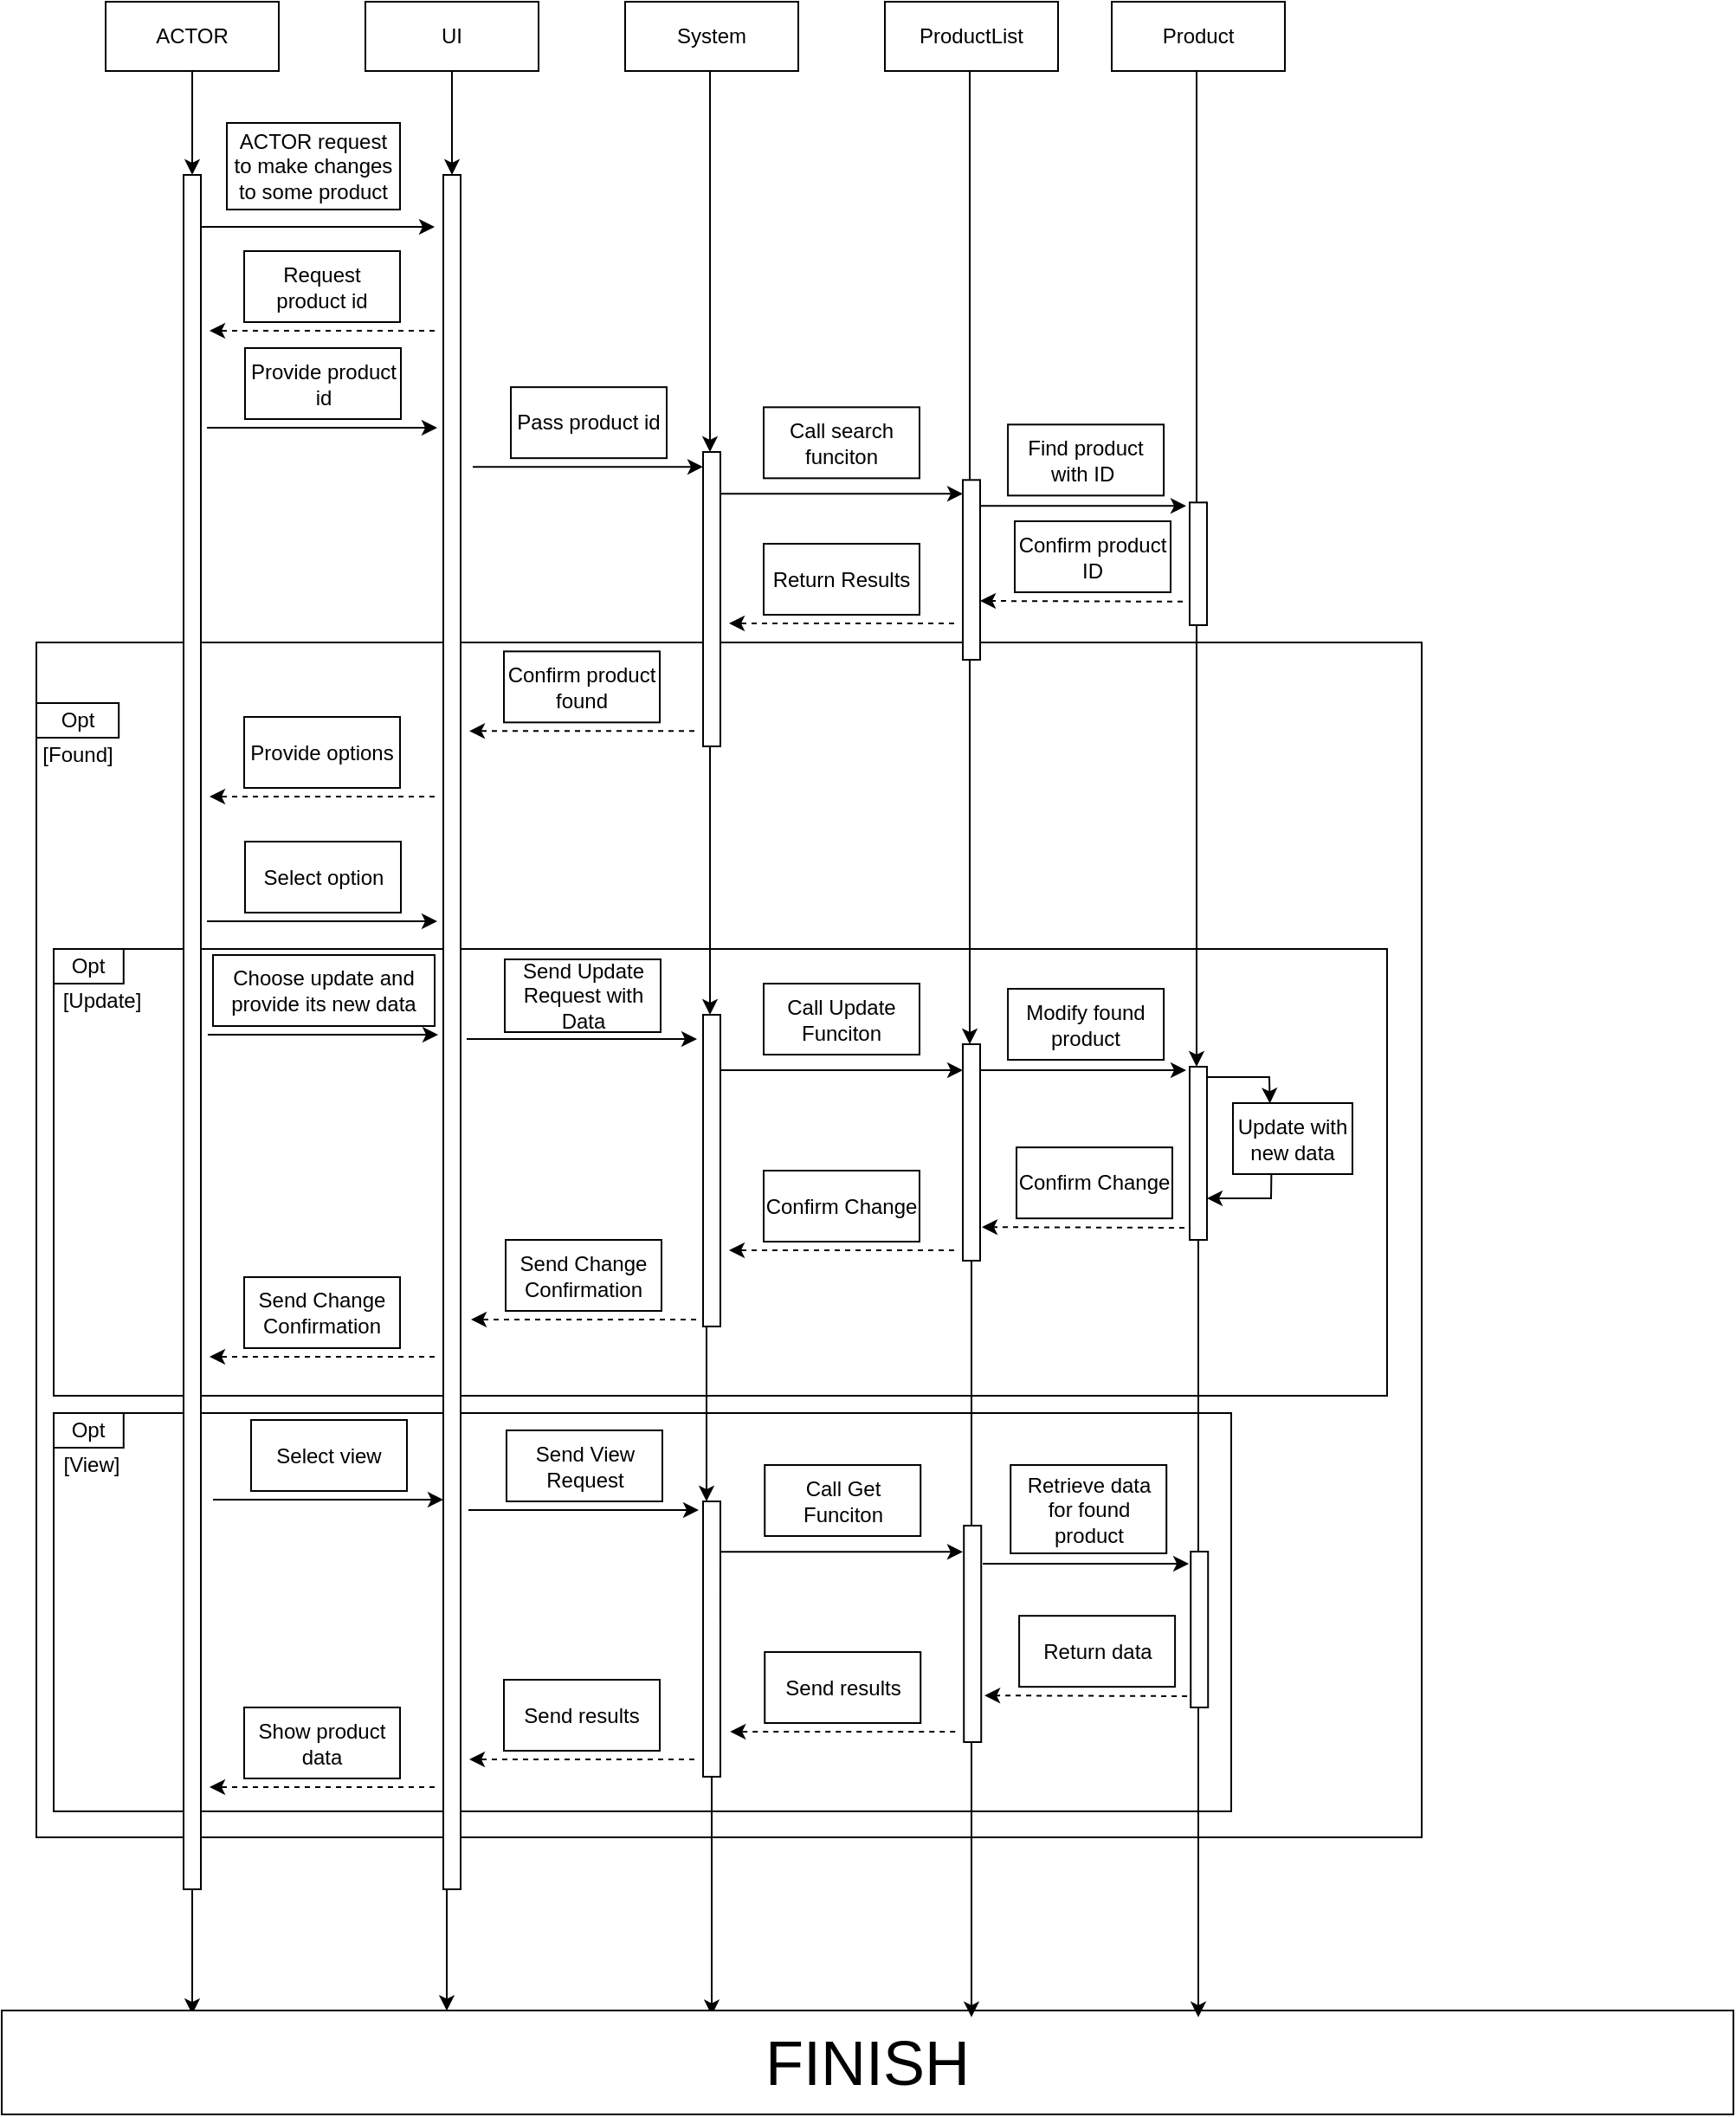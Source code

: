 <mxfile version="12.7.0" type="github">
  <diagram id="jN9ZzLNDDYYRKlVLCkU8" name="Page-1">
    <mxGraphModel dx="1765" dy="1238" grid="1" gridSize="10" guides="1" tooltips="1" connect="1" arrows="1" fold="1" page="1" pageScale="1" pageWidth="850" pageHeight="1100" math="0" shadow="0">
      <root>
        <mxCell id="0"/>
        <mxCell id="1" parent="0"/>
        <mxCell id="iJIT8fu7xfQn46Ji7LRA-87" value="" style="rounded=0;whiteSpace=wrap;html=1;strokeColor=#000000;fillColor=#ffffff;" parent="1" vertex="1">
          <mxGeometry x="110" y="420" width="800" height="690" as="geometry"/>
        </mxCell>
        <mxCell id="iJIT8fu7xfQn46Ji7LRA-133" value="" style="rounded=0;whiteSpace=wrap;html=1;strokeColor=#000000;fillColor=#ffffff;" parent="1" vertex="1">
          <mxGeometry x="120" y="865" width="680" height="230" as="geometry"/>
        </mxCell>
        <mxCell id="iJIT8fu7xfQn46Ji7LRA-104" value="" style="rounded=0;whiteSpace=wrap;html=1;strokeColor=#000000;fillColor=#ffffff;" parent="1" vertex="1">
          <mxGeometry x="120" y="597" width="770" height="258" as="geometry"/>
        </mxCell>
        <mxCell id="iJIT8fu7xfQn46Ji7LRA-89" value="Opt" style="rounded=0;whiteSpace=wrap;html=1;strokeColor=#000000;fillColor=#ffffff;" parent="1" vertex="1">
          <mxGeometry x="110" y="455" width="47.596" height="20" as="geometry"/>
        </mxCell>
        <mxCell id="iJIT8fu7xfQn46Ji7LRA-91" value="[Found]" style="text;html=1;strokeColor=none;fillColor=none;align=center;verticalAlign=middle;whiteSpace=wrap;rounded=0;" parent="1" vertex="1">
          <mxGeometry x="114.76" y="475" width="38.077" height="20" as="geometry"/>
        </mxCell>
        <mxCell id="iJIT8fu7xfQn46Ji7LRA-93" value="" style="endArrow=classic;html=1;dashed=1;" parent="1" edge="1">
          <mxGeometry width="50" height="50" relative="1" as="geometry">
            <mxPoint x="490" y="471.17" as="sourcePoint"/>
            <mxPoint x="360" y="471.17" as="targetPoint"/>
          </mxGeometry>
        </mxCell>
        <mxCell id="iJIT8fu7xfQn46Ji7LRA-94" value="Confirm product found" style="rounded=0;whiteSpace=wrap;html=1;strokeColor=#000000;" parent="1" vertex="1">
          <mxGeometry x="380" y="425.17" width="90" height="41" as="geometry"/>
        </mxCell>
        <mxCell id="iJIT8fu7xfQn46Ji7LRA-95" value="" style="endArrow=classic;html=1;dashed=1;" parent="1" edge="1">
          <mxGeometry width="50" height="50" relative="1" as="geometry">
            <mxPoint x="340" y="509" as="sourcePoint"/>
            <mxPoint x="210" y="509" as="targetPoint"/>
          </mxGeometry>
        </mxCell>
        <mxCell id="iJIT8fu7xfQn46Ji7LRA-96" value="Provide options" style="rounded=0;whiteSpace=wrap;html=1;strokeColor=#000000;" parent="1" vertex="1">
          <mxGeometry x="230" y="463" width="90" height="41" as="geometry"/>
        </mxCell>
        <mxCell id="iJIT8fu7xfQn46Ji7LRA-97" value="Select option" style="rounded=0;whiteSpace=wrap;html=1;strokeColor=#000000;" parent="1" vertex="1">
          <mxGeometry x="230.5" y="535" width="90" height="41" as="geometry"/>
        </mxCell>
        <mxCell id="iJIT8fu7xfQn46Ji7LRA-98" value="" style="endArrow=classic;html=1;" parent="1" edge="1">
          <mxGeometry width="50" height="50" relative="1" as="geometry">
            <mxPoint x="208.5" y="581" as="sourcePoint"/>
            <mxPoint x="341.5" y="581" as="targetPoint"/>
          </mxGeometry>
        </mxCell>
        <mxCell id="hV3SvycA8Y3fYOB4Zh-P-26" style="edgeStyle=orthogonalEdgeStyle;rounded=0;orthogonalLoop=1;jettySize=auto;html=1;exitX=0.5;exitY=1;exitDx=0;exitDy=0;entryX=0.11;entryY=0.035;entryDx=0;entryDy=0;entryPerimeter=0;" parent="1" source="hV3SvycA8Y3fYOB4Zh-P-53" target="iJIT8fu7xfQn46Ji7LRA-39" edge="1">
          <mxGeometry relative="1" as="geometry">
            <mxPoint x="200" y="760" as="targetPoint"/>
          </mxGeometry>
        </mxCell>
        <mxCell id="hV3SvycA8Y3fYOB4Zh-P-27" value="&lt;div&gt;ACTOR&lt;/div&gt;" style="rounded=0;whiteSpace=wrap;html=1;" parent="1" vertex="1">
          <mxGeometry x="150" y="50" width="100" height="40" as="geometry"/>
        </mxCell>
        <mxCell id="hV3SvycA8Y3fYOB4Zh-P-28" style="edgeStyle=orthogonalEdgeStyle;rounded=0;orthogonalLoop=1;jettySize=auto;html=1;exitX=0.5;exitY=1;exitDx=0;exitDy=0;entryX=0.257;entryY=0.003;entryDx=0;entryDy=0;entryPerimeter=0;" parent="1" source="hV3SvycA8Y3fYOB4Zh-P-54" target="iJIT8fu7xfQn46Ji7LRA-39" edge="1">
          <mxGeometry relative="1" as="geometry">
            <mxPoint x="353" y="968" as="targetPoint"/>
            <Array as="points">
              <mxPoint x="347" y="670"/>
            </Array>
          </mxGeometry>
        </mxCell>
        <mxCell id="hV3SvycA8Y3fYOB4Zh-P-29" value="UI" style="rounded=0;whiteSpace=wrap;html=1;" parent="1" vertex="1">
          <mxGeometry x="300" y="50" width="100" height="40" as="geometry"/>
        </mxCell>
        <mxCell id="hV3SvycA8Y3fYOB4Zh-P-30" style="edgeStyle=orthogonalEdgeStyle;rounded=0;orthogonalLoop=1;jettySize=auto;html=1;entryX=0.41;entryY=0.046;entryDx=0;entryDy=0;entryPerimeter=0;" parent="1" source="iJIT8fu7xfQn46Ji7LRA-130" target="iJIT8fu7xfQn46Ji7LRA-39" edge="1">
          <mxGeometry relative="1" as="geometry">
            <mxPoint x="500" y="760" as="targetPoint"/>
          </mxGeometry>
        </mxCell>
        <mxCell id="hV3SvycA8Y3fYOB4Zh-P-31" value="&lt;div&gt;System&lt;/div&gt;" style="rounded=0;whiteSpace=wrap;html=1;" parent="1" vertex="1">
          <mxGeometry x="450" y="50" width="100" height="40" as="geometry"/>
        </mxCell>
        <mxCell id="hV3SvycA8Y3fYOB4Zh-P-39" style="edgeStyle=orthogonalEdgeStyle;rounded=0;orthogonalLoop=1;jettySize=auto;html=1;exitX=0.5;exitY=1;exitDx=0;exitDy=0;" parent="1" source="hV3SvycA8Y3fYOB4Zh-P-27" target="hV3SvycA8Y3fYOB4Zh-P-53" edge="1">
          <mxGeometry relative="1" as="geometry">
            <mxPoint x="200" y="760" as="targetPoint"/>
            <mxPoint x="200" y="90" as="sourcePoint"/>
          </mxGeometry>
        </mxCell>
        <mxCell id="hV3SvycA8Y3fYOB4Zh-P-40" style="edgeStyle=orthogonalEdgeStyle;rounded=0;orthogonalLoop=1;jettySize=auto;html=1;exitX=0.5;exitY=1;exitDx=0;exitDy=0;" parent="1" source="hV3SvycA8Y3fYOB4Zh-P-29" target="hV3SvycA8Y3fYOB4Zh-P-54" edge="1">
          <mxGeometry relative="1" as="geometry">
            <mxPoint x="350" y="760" as="targetPoint"/>
            <mxPoint x="350" y="90" as="sourcePoint"/>
          </mxGeometry>
        </mxCell>
        <mxCell id="hV3SvycA8Y3fYOB4Zh-P-41" value="" style="rounded=0;whiteSpace=wrap;html=1;" parent="1" vertex="1">
          <mxGeometry x="495" y="310" width="10" height="170" as="geometry"/>
        </mxCell>
        <mxCell id="hV3SvycA8Y3fYOB4Zh-P-42" style="edgeStyle=orthogonalEdgeStyle;rounded=0;orthogonalLoop=1;jettySize=auto;html=1;" parent="1" source="hV3SvycA8Y3fYOB4Zh-P-31" target="hV3SvycA8Y3fYOB4Zh-P-41" edge="1">
          <mxGeometry relative="1" as="geometry">
            <mxPoint x="500" y="760" as="targetPoint"/>
            <mxPoint x="500" y="90" as="sourcePoint"/>
            <Array as="points">
              <mxPoint x="499" y="140"/>
              <mxPoint x="499" y="140"/>
            </Array>
          </mxGeometry>
        </mxCell>
        <mxCell id="hV3SvycA8Y3fYOB4Zh-P-52" value="&lt;div&gt;&lt;br&gt;&lt;/div&gt;&lt;div&gt;&lt;br&gt;&lt;/div&gt;" style="text;html=1;align=center;verticalAlign=middle;resizable=0;points=[];autosize=1;" parent="1" vertex="1">
          <mxGeometry x="230" y="660" width="20" height="30" as="geometry"/>
        </mxCell>
        <mxCell id="hV3SvycA8Y3fYOB4Zh-P-53" value="" style="rounded=0;whiteSpace=wrap;html=1;" parent="1" vertex="1">
          <mxGeometry x="195" y="150" width="10" height="990" as="geometry"/>
        </mxCell>
        <mxCell id="hV3SvycA8Y3fYOB4Zh-P-54" value="" style="rounded=0;whiteSpace=wrap;html=1;" parent="1" vertex="1">
          <mxGeometry x="345" y="150" width="10" height="990" as="geometry"/>
        </mxCell>
        <mxCell id="hV3SvycA8Y3fYOB4Zh-P-61" value="" style="endArrow=classic;html=1;" parent="1" edge="1">
          <mxGeometry width="50" height="50" relative="1" as="geometry">
            <mxPoint x="205" y="180" as="sourcePoint"/>
            <mxPoint x="340" y="180" as="targetPoint"/>
          </mxGeometry>
        </mxCell>
        <mxCell id="hV3SvycA8Y3fYOB4Zh-P-62" value="Provide product id" style="rounded=0;whiteSpace=wrap;html=1;strokeColor=#000000;" parent="1" vertex="1">
          <mxGeometry x="230.5" y="250" width="90" height="41" as="geometry"/>
        </mxCell>
        <mxCell id="hV3SvycA8Y3fYOB4Zh-P-63" value="" style="endArrow=classic;html=1;" parent="1" edge="1">
          <mxGeometry width="50" height="50" relative="1" as="geometry">
            <mxPoint x="208.5" y="296" as="sourcePoint"/>
            <mxPoint x="341.5" y="296" as="targetPoint"/>
          </mxGeometry>
        </mxCell>
        <mxCell id="hV3SvycA8Y3fYOB4Zh-P-3" value="ACTOR request to make changes to some product" style="rounded=0;whiteSpace=wrap;html=1;strokeColor=#000000;" parent="1" vertex="1">
          <mxGeometry x="220" y="120" width="100" height="50" as="geometry"/>
        </mxCell>
        <mxCell id="iJIT8fu7xfQn46Ji7LRA-2" value="&lt;div&gt;ProductList&lt;/div&gt;" style="rounded=0;whiteSpace=wrap;html=1;" parent="1" vertex="1">
          <mxGeometry x="600" y="50" width="100" height="40" as="geometry"/>
        </mxCell>
        <mxCell id="iJIT8fu7xfQn46Ji7LRA-4" style="edgeStyle=orthogonalEdgeStyle;rounded=0;orthogonalLoop=1;jettySize=auto;html=1;" parent="1" source="iJIT8fu7xfQn46Ji7LRA-2" target="iJIT8fu7xfQn46Ji7LRA-3" edge="1">
          <mxGeometry relative="1" as="geometry">
            <mxPoint x="650" y="760" as="targetPoint"/>
            <mxPoint x="650" y="90" as="sourcePoint"/>
            <Array as="points">
              <mxPoint x="649" y="130"/>
              <mxPoint x="649" y="130"/>
            </Array>
          </mxGeometry>
        </mxCell>
        <mxCell id="iJIT8fu7xfQn46Ji7LRA-26" value="" style="endArrow=classic;html=1;dashed=1;" parent="1" edge="1">
          <mxGeometry width="50" height="50" relative="1" as="geometry">
            <mxPoint x="340" y="240" as="sourcePoint"/>
            <mxPoint x="210" y="240" as="targetPoint"/>
          </mxGeometry>
        </mxCell>
        <mxCell id="iJIT8fu7xfQn46Ji7LRA-27" value="Request product id" style="rounded=0;whiteSpace=wrap;html=1;strokeColor=#000000;" parent="1" vertex="1">
          <mxGeometry x="230" y="194" width="90" height="41" as="geometry"/>
        </mxCell>
        <mxCell id="iJIT8fu7xfQn46Ji7LRA-39" value="&lt;font style=&quot;font-size: 36px&quot;&gt;FINISH&lt;/font&gt;" style="rounded=0;whiteSpace=wrap;html=1;fillColor=#ffffff;strokeColor=#000000;" parent="1" vertex="1">
          <mxGeometry x="90" y="1210" width="1000" height="60" as="geometry"/>
        </mxCell>
        <mxCell id="iJIT8fu7xfQn46Ji7LRA-85" value="Pass product id" style="rounded=0;whiteSpace=wrap;html=1;strokeColor=#000000;" parent="1" vertex="1">
          <mxGeometry x="384" y="272.57" width="90" height="41" as="geometry"/>
        </mxCell>
        <mxCell id="iJIT8fu7xfQn46Ji7LRA-86" value="" style="endArrow=classic;html=1;" parent="1" edge="1">
          <mxGeometry width="50" height="50" relative="1" as="geometry">
            <mxPoint x="362" y="318.57" as="sourcePoint"/>
            <mxPoint x="495" y="318.57" as="targetPoint"/>
          </mxGeometry>
        </mxCell>
        <mxCell id="iJIT8fu7xfQn46Ji7LRA-99" value="" style="rounded=0;whiteSpace=wrap;html=1;" parent="1" vertex="1">
          <mxGeometry x="495" y="635" width="10" height="180" as="geometry"/>
        </mxCell>
        <mxCell id="iJIT8fu7xfQn46Ji7LRA-100" style="edgeStyle=orthogonalEdgeStyle;rounded=0;orthogonalLoop=1;jettySize=auto;html=1;" parent="1" edge="1">
          <mxGeometry relative="1" as="geometry">
            <mxPoint x="499" y="635" as="targetPoint"/>
            <mxPoint x="499" y="480" as="sourcePoint"/>
            <Array as="points">
              <mxPoint x="499" y="555"/>
            </Array>
          </mxGeometry>
        </mxCell>
        <mxCell id="iJIT8fu7xfQn46Ji7LRA-101" value="Send Update Request with Data" style="rounded=0;whiteSpace=wrap;html=1;strokeColor=#000000;" parent="1" vertex="1">
          <mxGeometry x="380.5" y="603" width="90" height="42" as="geometry"/>
        </mxCell>
        <mxCell id="iJIT8fu7xfQn46Ji7LRA-102" value="" style="endArrow=classic;html=1;" parent="1" edge="1">
          <mxGeometry width="50" height="50" relative="1" as="geometry">
            <mxPoint x="358.5" y="649" as="sourcePoint"/>
            <mxPoint x="491.5" y="649" as="targetPoint"/>
          </mxGeometry>
        </mxCell>
        <mxCell id="iJIT8fu7xfQn46Ji7LRA-70" style="edgeStyle=orthogonalEdgeStyle;rounded=0;orthogonalLoop=1;jettySize=auto;html=1;" parent="1" edge="1">
          <mxGeometry relative="1" as="geometry">
            <Array as="points">
              <mxPoint x="505" y="667"/>
            </Array>
            <mxPoint x="505" y="667" as="sourcePoint"/>
            <mxPoint x="645" y="667" as="targetPoint"/>
          </mxGeometry>
        </mxCell>
        <mxCell id="iJIT8fu7xfQn46Ji7LRA-121" value="" style="endArrow=classic;html=1;dashed=1;" parent="1" edge="1">
          <mxGeometry width="50" height="50" relative="1" as="geometry">
            <mxPoint x="491" y="811" as="sourcePoint"/>
            <mxPoint x="361" y="811" as="targetPoint"/>
          </mxGeometry>
        </mxCell>
        <mxCell id="iJIT8fu7xfQn46Ji7LRA-122" value="Send Change Confirmation" style="rounded=0;whiteSpace=wrap;html=1;strokeColor=#000000;" parent="1" vertex="1">
          <mxGeometry x="381" y="765" width="90" height="41" as="geometry"/>
        </mxCell>
        <mxCell id="iJIT8fu7xfQn46Ji7LRA-105" value="Opt" style="rounded=0;whiteSpace=wrap;html=1;strokeColor=#000000;fillColor=#ffffff;" parent="1" vertex="1">
          <mxGeometry x="120" y="597" width="40.385" height="20" as="geometry"/>
        </mxCell>
        <mxCell id="iJIT8fu7xfQn46Ji7LRA-106" value="[Update]" style="text;html=1;strokeColor=none;fillColor=none;align=center;verticalAlign=middle;whiteSpace=wrap;rounded=0;" parent="1" vertex="1">
          <mxGeometry x="120.04" y="617" width="55.96" height="20" as="geometry"/>
        </mxCell>
        <mxCell id="iJIT8fu7xfQn46Ji7LRA-3" value="" style="rounded=0;whiteSpace=wrap;html=1;" parent="1" vertex="1">
          <mxGeometry x="645" y="652" width="10" height="125" as="geometry"/>
        </mxCell>
        <mxCell id="iJIT8fu7xfQn46Ji7LRA-116" value="Call Update Funciton" style="rounded=0;whiteSpace=wrap;html=1;strokeColor=#000000;" parent="1" vertex="1">
          <mxGeometry x="530" y="617" width="90" height="41" as="geometry"/>
        </mxCell>
        <mxCell id="iJIT8fu7xfQn46Ji7LRA-117" value="" style="endArrow=classic;html=1;dashed=1;" parent="1" edge="1">
          <mxGeometry width="50" height="50" relative="1" as="geometry">
            <mxPoint x="640" y="771" as="sourcePoint"/>
            <mxPoint x="510" y="771" as="targetPoint"/>
          </mxGeometry>
        </mxCell>
        <mxCell id="iJIT8fu7xfQn46Ji7LRA-118" value="Confirm Change" style="rounded=0;whiteSpace=wrap;html=1;strokeColor=#000000;" parent="1" vertex="1">
          <mxGeometry x="530" y="725" width="90" height="41" as="geometry"/>
        </mxCell>
        <mxCell id="iJIT8fu7xfQn46Ji7LRA-126" value="" style="endArrow=classic;html=1;dashed=1;" parent="1" edge="1">
          <mxGeometry width="50" height="50" relative="1" as="geometry">
            <mxPoint x="340" y="832.5" as="sourcePoint"/>
            <mxPoint x="210" y="832.5" as="targetPoint"/>
          </mxGeometry>
        </mxCell>
        <mxCell id="iJIT8fu7xfQn46Ji7LRA-127" value="Send Change Confirmation" style="rounded=0;whiteSpace=wrap;html=1;strokeColor=#000000;" parent="1" vertex="1">
          <mxGeometry x="230" y="786.5" width="90" height="41" as="geometry"/>
        </mxCell>
        <mxCell id="iJIT8fu7xfQn46Ji7LRA-128" value="Send View Request" style="rounded=0;whiteSpace=wrap;html=1;strokeColor=#000000;" parent="1" vertex="1">
          <mxGeometry x="381.5" y="875" width="90" height="41" as="geometry"/>
        </mxCell>
        <mxCell id="iJIT8fu7xfQn46Ji7LRA-129" value="" style="endArrow=classic;html=1;" parent="1" edge="1">
          <mxGeometry width="50" height="50" relative="1" as="geometry">
            <mxPoint x="359.5" y="921" as="sourcePoint"/>
            <mxPoint x="492.5" y="921" as="targetPoint"/>
          </mxGeometry>
        </mxCell>
        <mxCell id="iJIT8fu7xfQn46Ji7LRA-130" value="" style="rounded=0;whiteSpace=wrap;html=1;" parent="1" vertex="1">
          <mxGeometry x="495" y="916" width="10" height="159" as="geometry"/>
        </mxCell>
        <mxCell id="iJIT8fu7xfQn46Ji7LRA-131" style="edgeStyle=orthogonalEdgeStyle;rounded=0;orthogonalLoop=1;jettySize=auto;html=1;" parent="1" source="iJIT8fu7xfQn46Ji7LRA-99" edge="1">
          <mxGeometry relative="1" as="geometry">
            <mxPoint x="497" y="916" as="targetPoint"/>
            <mxPoint x="500" y="835" as="sourcePoint"/>
            <Array as="points">
              <mxPoint x="497" y="855"/>
              <mxPoint x="497" y="855"/>
            </Array>
          </mxGeometry>
        </mxCell>
        <mxCell id="iJIT8fu7xfQn46Ji7LRA-1" style="edgeStyle=orthogonalEdgeStyle;rounded=0;orthogonalLoop=1;jettySize=auto;html=1;entryX=0.56;entryY=0.065;entryDx=0;entryDy=0;entryPerimeter=0;" parent="1" source="iJIT8fu7xfQn46Ji7LRA-3" target="iJIT8fu7xfQn46Ji7LRA-39" edge="1">
          <mxGeometry relative="1" as="geometry">
            <mxPoint x="650" y="914.706" as="targetPoint"/>
          </mxGeometry>
        </mxCell>
        <mxCell id="iJIT8fu7xfQn46Ji7LRA-134" value="Opt" style="rounded=0;whiteSpace=wrap;html=1;strokeColor=#000000;fillColor=#ffffff;" parent="1" vertex="1">
          <mxGeometry x="120" y="865" width="40.385" height="20" as="geometry"/>
        </mxCell>
        <mxCell id="iJIT8fu7xfQn46Ji7LRA-135" value="[View]" style="text;html=1;strokeColor=none;fillColor=none;align=center;verticalAlign=middle;whiteSpace=wrap;rounded=0;" parent="1" vertex="1">
          <mxGeometry x="124.04" y="885" width="35.96" height="20" as="geometry"/>
        </mxCell>
        <mxCell id="iJIT8fu7xfQn46Ji7LRA-138" style="edgeStyle=orthogonalEdgeStyle;rounded=0;orthogonalLoop=1;jettySize=auto;html=1;exitX=0.995;exitY=0.352;exitDx=0;exitDy=0;exitPerimeter=0;" parent="1" edge="1">
          <mxGeometry relative="1" as="geometry">
            <Array as="points">
              <mxPoint x="504.62" y="945"/>
            </Array>
            <mxPoint x="504.973" y="983.941" as="sourcePoint"/>
            <mxPoint x="644.973" y="945.118" as="targetPoint"/>
          </mxGeometry>
        </mxCell>
        <mxCell id="iJIT8fu7xfQn46Ji7LRA-140" value="Call Get Funciton" style="rounded=0;whiteSpace=wrap;html=1;strokeColor=#000000;" parent="1" vertex="1">
          <mxGeometry x="530.62" y="895" width="90" height="41" as="geometry"/>
        </mxCell>
        <mxCell id="iJIT8fu7xfQn46Ji7LRA-144" value="" style="endArrow=classic;html=1;dashed=1;" parent="1" edge="1">
          <mxGeometry width="50" height="50" relative="1" as="geometry">
            <mxPoint x="640.62" y="1049" as="sourcePoint"/>
            <mxPoint x="510.62" y="1049" as="targetPoint"/>
          </mxGeometry>
        </mxCell>
        <mxCell id="iJIT8fu7xfQn46Ji7LRA-145" value="Send results" style="rounded=0;whiteSpace=wrap;html=1;strokeColor=#000000;" parent="1" vertex="1">
          <mxGeometry x="530.62" y="1003" width="90" height="41" as="geometry"/>
        </mxCell>
        <mxCell id="iJIT8fu7xfQn46Ji7LRA-139" value="" style="rounded=0;whiteSpace=wrap;html=1;" parent="1" vertex="1">
          <mxGeometry x="645.62" y="930" width="10" height="125" as="geometry"/>
        </mxCell>
        <mxCell id="iJIT8fu7xfQn46Ji7LRA-151" value="" style="endArrow=classic;html=1;dashed=1;" parent="1" edge="1">
          <mxGeometry width="50" height="50" relative="1" as="geometry">
            <mxPoint x="490" y="1065" as="sourcePoint"/>
            <mxPoint x="360" y="1065" as="targetPoint"/>
          </mxGeometry>
        </mxCell>
        <mxCell id="iJIT8fu7xfQn46Ji7LRA-152" value="Send results" style="rounded=0;whiteSpace=wrap;html=1;strokeColor=#000000;" parent="1" vertex="1">
          <mxGeometry x="380" y="1019" width="90" height="41" as="geometry"/>
        </mxCell>
        <mxCell id="iJIT8fu7xfQn46Ji7LRA-153" value="" style="endArrow=classic;html=1;dashed=1;" parent="1" edge="1">
          <mxGeometry width="50" height="50" relative="1" as="geometry">
            <mxPoint x="340" y="1081" as="sourcePoint"/>
            <mxPoint x="210" y="1081" as="targetPoint"/>
          </mxGeometry>
        </mxCell>
        <mxCell id="iJIT8fu7xfQn46Ji7LRA-154" value="Show product data" style="rounded=0;whiteSpace=wrap;html=1;strokeColor=#000000;" parent="1" vertex="1">
          <mxGeometry x="230" y="1035" width="90" height="41" as="geometry"/>
        </mxCell>
        <mxCell id="wpIuclm_XfF_KB2vwjBl-1" value="Select view" style="rounded=0;whiteSpace=wrap;html=1;strokeColor=#000000;" vertex="1" parent="1">
          <mxGeometry x="234" y="869" width="90" height="41" as="geometry"/>
        </mxCell>
        <mxCell id="wpIuclm_XfF_KB2vwjBl-2" value="" style="endArrow=classic;html=1;" edge="1" parent="1">
          <mxGeometry width="50" height="50" relative="1" as="geometry">
            <mxPoint x="212" y="915" as="sourcePoint"/>
            <mxPoint x="345" y="915" as="targetPoint"/>
          </mxGeometry>
        </mxCell>
        <mxCell id="wpIuclm_XfF_KB2vwjBl-5" value="Choose update and provide its new data" style="rounded=0;whiteSpace=wrap;html=1;strokeColor=#000000;" vertex="1" parent="1">
          <mxGeometry x="212" y="600.5" width="128" height="41" as="geometry"/>
        </mxCell>
        <mxCell id="wpIuclm_XfF_KB2vwjBl-6" value="" style="endArrow=classic;html=1;" edge="1" parent="1">
          <mxGeometry width="50" height="50" relative="1" as="geometry">
            <mxPoint x="209" y="646.5" as="sourcePoint"/>
            <mxPoint x="342" y="646.5" as="targetPoint"/>
          </mxGeometry>
        </mxCell>
        <mxCell id="wpIuclm_XfF_KB2vwjBl-8" value="&lt;div&gt;Product&lt;/div&gt;" style="rounded=0;whiteSpace=wrap;html=1;" vertex="1" parent="1">
          <mxGeometry x="731" y="50" width="100" height="40" as="geometry"/>
        </mxCell>
        <mxCell id="wpIuclm_XfF_KB2vwjBl-9" style="edgeStyle=orthogonalEdgeStyle;rounded=0;orthogonalLoop=1;jettySize=auto;html=1;" edge="1" parent="1" source="wpIuclm_XfF_KB2vwjBl-8" target="wpIuclm_XfF_KB2vwjBl-10">
          <mxGeometry relative="1" as="geometry">
            <mxPoint x="781" y="760" as="targetPoint"/>
            <mxPoint x="781" y="90" as="sourcePoint"/>
            <Array as="points">
              <mxPoint x="780" y="130"/>
              <mxPoint x="780" y="130"/>
            </Array>
          </mxGeometry>
        </mxCell>
        <mxCell id="wpIuclm_XfF_KB2vwjBl-10" value="" style="rounded=0;whiteSpace=wrap;html=1;" vertex="1" parent="1">
          <mxGeometry x="776" y="665" width="10" height="100" as="geometry"/>
        </mxCell>
        <mxCell id="wpIuclm_XfF_KB2vwjBl-11" style="edgeStyle=none;rounded=0;orthogonalLoop=1;jettySize=auto;html=1;exitX=0.322;exitY=0.965;exitDx=0;exitDy=0;exitPerimeter=0;" edge="1" parent="1" source="wpIuclm_XfF_KB2vwjBl-13">
          <mxGeometry relative="1" as="geometry">
            <mxPoint x="786" y="741" as="targetPoint"/>
            <Array as="points">
              <mxPoint x="823" y="741"/>
            </Array>
          </mxGeometry>
        </mxCell>
        <mxCell id="wpIuclm_XfF_KB2vwjBl-12" style="edgeStyle=none;rounded=0;orthogonalLoop=1;jettySize=auto;html=1;entryX=0.309;entryY=0.005;entryDx=0;entryDy=0;entryPerimeter=0;" edge="1" parent="1" target="wpIuclm_XfF_KB2vwjBl-13">
          <mxGeometry relative="1" as="geometry">
            <mxPoint x="831" y="681" as="targetPoint"/>
            <mxPoint x="786" y="671" as="sourcePoint"/>
            <Array as="points">
              <mxPoint x="822" y="671"/>
            </Array>
          </mxGeometry>
        </mxCell>
        <mxCell id="wpIuclm_XfF_KB2vwjBl-13" value="Update with new data" style="rounded=0;whiteSpace=wrap;html=1;strokeColor=#000000;" vertex="1" parent="1">
          <mxGeometry x="801" y="686" width="69" height="41" as="geometry"/>
        </mxCell>
        <mxCell id="wpIuclm_XfF_KB2vwjBl-14" style="edgeStyle=orthogonalEdgeStyle;rounded=0;orthogonalLoop=1;jettySize=auto;html=1;entryX=0.56;entryY=0.065;entryDx=0;entryDy=0;entryPerimeter=0;" edge="1" parent="1" source="wpIuclm_XfF_KB2vwjBl-10">
          <mxGeometry relative="1" as="geometry">
            <mxPoint x="781" y="1213.9" as="targetPoint"/>
          </mxGeometry>
        </mxCell>
        <mxCell id="wpIuclm_XfF_KB2vwjBl-18" value="" style="rounded=0;whiteSpace=wrap;html=1;" vertex="1" parent="1">
          <mxGeometry x="776.62" y="945" width="10" height="90" as="geometry"/>
        </mxCell>
        <mxCell id="wpIuclm_XfF_KB2vwjBl-19" style="edgeStyle=orthogonalEdgeStyle;rounded=0;orthogonalLoop=1;jettySize=auto;html=1;" edge="1" parent="1">
          <mxGeometry relative="1" as="geometry">
            <Array as="points">
              <mxPoint x="655" y="667"/>
            </Array>
            <mxPoint x="655" y="667" as="sourcePoint"/>
            <mxPoint x="774" y="667" as="targetPoint"/>
          </mxGeometry>
        </mxCell>
        <mxCell id="wpIuclm_XfF_KB2vwjBl-20" value="Modify found product" style="rounded=0;whiteSpace=wrap;html=1;strokeColor=#000000;" vertex="1" parent="1">
          <mxGeometry x="671.05" y="620" width="90" height="41" as="geometry"/>
        </mxCell>
        <mxCell id="wpIuclm_XfF_KB2vwjBl-21" value="" style="endArrow=classic;html=1;dashed=1;" edge="1" parent="1">
          <mxGeometry width="50" height="50" relative="1" as="geometry">
            <mxPoint x="773" y="758" as="sourcePoint"/>
            <mxPoint x="656" y="757.58" as="targetPoint"/>
          </mxGeometry>
        </mxCell>
        <mxCell id="wpIuclm_XfF_KB2vwjBl-22" value="Confirm Change" style="rounded=0;whiteSpace=wrap;html=1;strokeColor=#000000;" vertex="1" parent="1">
          <mxGeometry x="676" y="711.58" width="90" height="41" as="geometry"/>
        </mxCell>
        <mxCell id="wpIuclm_XfF_KB2vwjBl-25" style="edgeStyle=orthogonalEdgeStyle;rounded=0;orthogonalLoop=1;jettySize=auto;html=1;" edge="1" parent="1">
          <mxGeometry relative="1" as="geometry">
            <Array as="points">
              <mxPoint x="656.55" y="952"/>
            </Array>
            <mxPoint x="656.55" y="952" as="sourcePoint"/>
            <mxPoint x="775.55" y="952" as="targetPoint"/>
          </mxGeometry>
        </mxCell>
        <mxCell id="wpIuclm_XfF_KB2vwjBl-26" value="Retrieve data for found product" style="rounded=0;whiteSpace=wrap;html=1;strokeColor=#000000;" vertex="1" parent="1">
          <mxGeometry x="672.6" y="895" width="90" height="51" as="geometry"/>
        </mxCell>
        <mxCell id="wpIuclm_XfF_KB2vwjBl-27" value="" style="endArrow=classic;html=1;dashed=1;" edge="1" parent="1">
          <mxGeometry width="50" height="50" relative="1" as="geometry">
            <mxPoint x="774.55" y="1028.5" as="sourcePoint"/>
            <mxPoint x="657.55" y="1028.08" as="targetPoint"/>
          </mxGeometry>
        </mxCell>
        <mxCell id="wpIuclm_XfF_KB2vwjBl-28" value="Return data" style="rounded=0;whiteSpace=wrap;html=1;strokeColor=#000000;" vertex="1" parent="1">
          <mxGeometry x="677.55" y="982.08" width="90" height="41" as="geometry"/>
        </mxCell>
        <mxCell id="wpIuclm_XfF_KB2vwjBl-29" value="" style="rounded=0;whiteSpace=wrap;html=1;" vertex="1" parent="1">
          <mxGeometry x="645" y="326.17" width="10" height="103.83" as="geometry"/>
        </mxCell>
        <mxCell id="wpIuclm_XfF_KB2vwjBl-30" value="" style="rounded=0;whiteSpace=wrap;html=1;" vertex="1" parent="1">
          <mxGeometry x="776" y="339.17" width="10" height="70.83" as="geometry"/>
        </mxCell>
        <mxCell id="wpIuclm_XfF_KB2vwjBl-34" style="edgeStyle=orthogonalEdgeStyle;rounded=0;orthogonalLoop=1;jettySize=auto;html=1;" edge="1" parent="1">
          <mxGeometry relative="1" as="geometry">
            <Array as="points">
              <mxPoint x="655" y="341.17"/>
            </Array>
            <mxPoint x="655" y="341.17" as="sourcePoint"/>
            <mxPoint x="774" y="341.17" as="targetPoint"/>
          </mxGeometry>
        </mxCell>
        <mxCell id="wpIuclm_XfF_KB2vwjBl-35" value="Find product with ID&amp;nbsp;" style="rounded=0;whiteSpace=wrap;html=1;strokeColor=#000000;" vertex="1" parent="1">
          <mxGeometry x="671.05" y="294.17" width="90" height="41" as="geometry"/>
        </mxCell>
        <mxCell id="wpIuclm_XfF_KB2vwjBl-36" style="edgeStyle=orthogonalEdgeStyle;rounded=0;orthogonalLoop=1;jettySize=auto;html=1;" edge="1" parent="1">
          <mxGeometry relative="1" as="geometry">
            <Array as="points">
              <mxPoint x="505" y="334.17"/>
            </Array>
            <mxPoint x="505" y="334.17" as="sourcePoint"/>
            <mxPoint x="645" y="334.17" as="targetPoint"/>
          </mxGeometry>
        </mxCell>
        <mxCell id="wpIuclm_XfF_KB2vwjBl-37" value="Call search funciton" style="rounded=0;whiteSpace=wrap;html=1;strokeColor=#000000;" vertex="1" parent="1">
          <mxGeometry x="530" y="284.17" width="90" height="41" as="geometry"/>
        </mxCell>
        <mxCell id="wpIuclm_XfF_KB2vwjBl-38" value="" style="endArrow=classic;html=1;dashed=1;" edge="1" parent="1">
          <mxGeometry width="50" height="50" relative="1" as="geometry">
            <mxPoint x="772" y="396.42" as="sourcePoint"/>
            <mxPoint x="655" y="396.0" as="targetPoint"/>
          </mxGeometry>
        </mxCell>
        <mxCell id="wpIuclm_XfF_KB2vwjBl-39" value="Confirm product ID" style="rounded=0;whiteSpace=wrap;html=1;strokeColor=#000000;" vertex="1" parent="1">
          <mxGeometry x="675" y="350.0" width="90" height="41" as="geometry"/>
        </mxCell>
        <mxCell id="wpIuclm_XfF_KB2vwjBl-40" value="" style="endArrow=classic;html=1;dashed=1;" edge="1" parent="1">
          <mxGeometry width="50" height="50" relative="1" as="geometry">
            <mxPoint x="640" y="409" as="sourcePoint"/>
            <mxPoint x="510" y="409" as="targetPoint"/>
          </mxGeometry>
        </mxCell>
        <mxCell id="wpIuclm_XfF_KB2vwjBl-41" value="Return Results" style="rounded=0;whiteSpace=wrap;html=1;strokeColor=#000000;" vertex="1" parent="1">
          <mxGeometry x="530" y="363" width="90" height="41" as="geometry"/>
        </mxCell>
      </root>
    </mxGraphModel>
  </diagram>
</mxfile>
